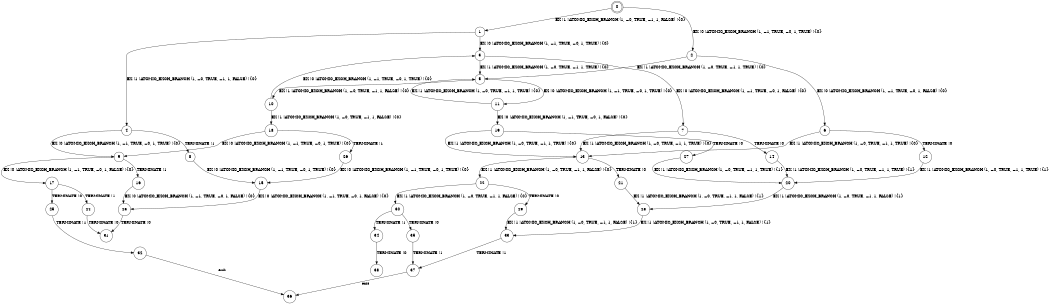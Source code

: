 digraph BCG {
size = "7, 10.5";
center = TRUE;
node [shape = circle];
0 [peripheries = 2];
0 -> 1 [label = "EX !1 !ATOMIC_EXCH_BRANCH (1, +0, TRUE, +1, 1, FALSE) !{0}"];
0 -> 2 [label = "EX !0 !ATOMIC_EXCH_BRANCH (1, +1, TRUE, +0, 1, TRUE) !{0}"];
1 -> 3 [label = "EX !0 !ATOMIC_EXCH_BRANCH (1, +1, TRUE, +0, 1, TRUE) !{0}"];
1 -> 4 [label = "EX !1 !ATOMIC_EXCH_BRANCH (1, +0, TRUE, +1, 1, FALSE) !{0}"];
2 -> 5 [label = "EX !1 !ATOMIC_EXCH_BRANCH (1, +0, TRUE, +1, 1, TRUE) !{0}"];
2 -> 6 [label = "EX !0 !ATOMIC_EXCH_BRANCH (1, +1, TRUE, +0, 1, FALSE) !{0}"];
3 -> 5 [label = "EX !1 !ATOMIC_EXCH_BRANCH (1, +0, TRUE, +1, 1, TRUE) !{0}"];
3 -> 7 [label = "EX !0 !ATOMIC_EXCH_BRANCH (1, +1, TRUE, +0, 1, FALSE) !{0}"];
4 -> 8 [label = "TERMINATE !1"];
4 -> 9 [label = "EX !0 !ATOMIC_EXCH_BRANCH (1, +1, TRUE, +0, 1, TRUE) !{0}"];
5 -> 10 [label = "EX !1 !ATOMIC_EXCH_BRANCH (1, +0, TRUE, +1, 1, FALSE) !{0}"];
5 -> 11 [label = "EX !0 !ATOMIC_EXCH_BRANCH (1, +1, TRUE, +0, 1, TRUE) !{0}"];
6 -> 12 [label = "TERMINATE !0"];
6 -> 13 [label = "EX !1 !ATOMIC_EXCH_BRANCH (1, +0, TRUE, +1, 1, TRUE) !{0}"];
7 -> 14 [label = "TERMINATE !0"];
7 -> 13 [label = "EX !1 !ATOMIC_EXCH_BRANCH (1, +0, TRUE, +1, 1, TRUE) !{0}"];
8 -> 15 [label = "EX !0 !ATOMIC_EXCH_BRANCH (1, +1, TRUE, +0, 1, TRUE) !{0}"];
9 -> 16 [label = "TERMINATE !1"];
9 -> 17 [label = "EX !0 !ATOMIC_EXCH_BRANCH (1, +1, TRUE, +0, 1, FALSE) !{0}"];
10 -> 18 [label = "EX !1 !ATOMIC_EXCH_BRANCH (1, +0, TRUE, +1, 1, FALSE) !{0}"];
10 -> 3 [label = "EX !0 !ATOMIC_EXCH_BRANCH (1, +1, TRUE, +0, 1, TRUE) !{0}"];
11 -> 5 [label = "EX !1 !ATOMIC_EXCH_BRANCH (1, +0, TRUE, +1, 1, TRUE) !{0}"];
11 -> 19 [label = "EX !0 !ATOMIC_EXCH_BRANCH (1, +1, TRUE, +0, 1, FALSE) !{0}"];
12 -> 20 [label = "EX !1 !ATOMIC_EXCH_BRANCH (1, +0, TRUE, +1, 1, TRUE) !{1}"];
13 -> 21 [label = "TERMINATE !0"];
13 -> 22 [label = "EX !1 !ATOMIC_EXCH_BRANCH (1, +0, TRUE, +1, 1, FALSE) !{0}"];
14 -> 20 [label = "EX !1 !ATOMIC_EXCH_BRANCH (1, +0, TRUE, +1, 1, TRUE) !{1}"];
15 -> 23 [label = "EX !0 !ATOMIC_EXCH_BRANCH (1, +1, TRUE, +0, 1, FALSE) !{0}"];
16 -> 23 [label = "EX !0 !ATOMIC_EXCH_BRANCH (1, +1, TRUE, +0, 1, FALSE) !{0}"];
17 -> 24 [label = "TERMINATE !1"];
17 -> 25 [label = "TERMINATE !0"];
18 -> 26 [label = "TERMINATE !1"];
18 -> 9 [label = "EX !0 !ATOMIC_EXCH_BRANCH (1, +1, TRUE, +0, 1, TRUE) !{0}"];
19 -> 27 [label = "TERMINATE !0"];
19 -> 13 [label = "EX !1 !ATOMIC_EXCH_BRANCH (1, +0, TRUE, +1, 1, TRUE) !{0}"];
20 -> 28 [label = "EX !1 !ATOMIC_EXCH_BRANCH (1, +0, TRUE, +1, 1, FALSE) !{1}"];
21 -> 28 [label = "EX !1 !ATOMIC_EXCH_BRANCH (1, +0, TRUE, +1, 1, FALSE) !{1}"];
22 -> 29 [label = "TERMINATE !0"];
22 -> 30 [label = "EX !1 !ATOMIC_EXCH_BRANCH (1, +0, TRUE, +1, 1, FALSE) !{0}"];
23 -> 31 [label = "TERMINATE !0"];
24 -> 31 [label = "TERMINATE !0"];
25 -> 32 [label = "TERMINATE !1"];
26 -> 15 [label = "EX !0 !ATOMIC_EXCH_BRANCH (1, +1, TRUE, +0, 1, TRUE) !{0}"];
27 -> 20 [label = "EX !1 !ATOMIC_EXCH_BRANCH (1, +0, TRUE, +1, 1, TRUE) !{1}"];
28 -> 33 [label = "EX !1 !ATOMIC_EXCH_BRANCH (1, +0, TRUE, +1, 1, FALSE) !{1}"];
29 -> 33 [label = "EX !1 !ATOMIC_EXCH_BRANCH (1, +0, TRUE, +1, 1, FALSE) !{1}"];
30 -> 34 [label = "TERMINATE !1"];
30 -> 35 [label = "TERMINATE !0"];
32 -> 36 [label = "exit"];
33 -> 37 [label = "TERMINATE !1"];
34 -> 38 [label = "TERMINATE !0"];
35 -> 37 [label = "TERMINATE !1"];
37 -> 36 [label = "exit"];
}
